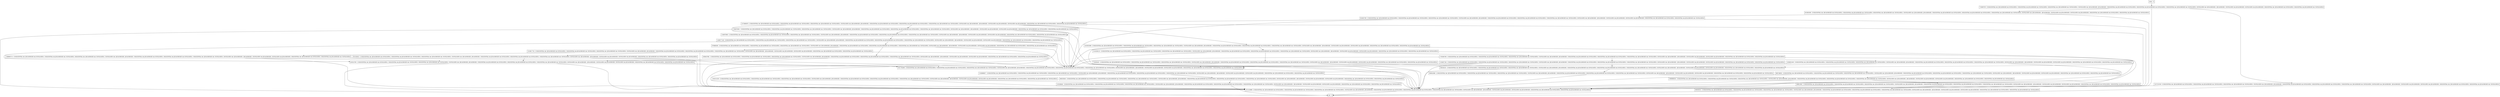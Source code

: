 digraph put {
node [shape=record];
1486693713 [label="1486693713 - [(!SEQUENTIAL && !JECACHESIZE && DUPLICATES), (!SEQUENTIAL && JECACHESIZE && !DUPLICATES), (SEQUENTIAL && !JECACHESIZE && !DUPLICATES), (!DUPLICATES && !JECACHESIZE), JECACHESIZE, (!SEQUENTIAL && JECACHESIZE && DUPLICATES), (SEQUENTIAL && JECACHESIZE && DUPLICATES), (!SEQUENTIAL && !JECACHESIZE && !DUPLICATES), (DUPLICATES && !JECACHESIZE), !JECACHESIZE, (!DUPLICATES && JECACHESIZE), (DUPLICATES && JECACHESIZE), (SEQUENTIAL && !JECACHESIZE && DUPLICATES), (SEQUENTIAL && JECACHESIZE && !DUPLICATES)]"];
1328998927 [label="1328998927 - [(!SEQUENTIAL && !JECACHESIZE && DUPLICATES), (!SEQUENTIAL && JECACHESIZE && !DUPLICATES), (SEQUENTIAL && !JECACHESIZE && !DUPLICATES), (!DUPLICATES && !JECACHESIZE), JECACHESIZE, (!SEQUENTIAL && JECACHESIZE && DUPLICATES), (SEQUENTIAL && JECACHESIZE && DUPLICATES), (!SEQUENTIAL && !JECACHESIZE && !DUPLICATES), (DUPLICATES && !JECACHESIZE), !JECACHESIZE, (!DUPLICATES && JECACHESIZE), (DUPLICATES && JECACHESIZE), (SEQUENTIAL && !JECACHESIZE && DUPLICATES), (SEQUENTIAL && JECACHESIZE && !DUPLICATES)]"];
949042690 [label="949042690 - [(!SEQUENTIAL && !JECACHESIZE && DUPLICATES), (!SEQUENTIAL && JECACHESIZE && !DUPLICATES), (SEQUENTIAL && !JECACHESIZE && !DUPLICATES), (!DUPLICATES && !JECACHESIZE), JECACHESIZE, (!SEQUENTIAL && JECACHESIZE && DUPLICATES), (SEQUENTIAL && JECACHESIZE && DUPLICATES), (!SEQUENTIAL && !JECACHESIZE && !DUPLICATES), (DUPLICATES && !JECACHESIZE), !JECACHESIZE, (!DUPLICATES && JECACHESIZE), (DUPLICATES && JECACHESIZE), (SEQUENTIAL && !JECACHESIZE && DUPLICATES), (SEQUENTIAL && JECACHESIZE && !DUPLICATES)]"];
696749659 [label="696749659 - [(!SEQUENTIAL && !JECACHESIZE && DUPLICATES), (!SEQUENTIAL && JECACHESIZE && !DUPLICATES), (SEQUENTIAL && !JECACHESIZE && !DUPLICATES), (!DUPLICATES && !JECACHESIZE), JECACHESIZE, (!SEQUENTIAL && JECACHESIZE && DUPLICATES), (SEQUENTIAL && JECACHESIZE && DUPLICATES), (!SEQUENTIAL && !JECACHESIZE && !DUPLICATES), (DUPLICATES && !JECACHESIZE), !JECACHESIZE, (!DUPLICATES && JECACHESIZE), (DUPLICATES && JECACHESIZE), (SEQUENTIAL && !JECACHESIZE && DUPLICATES), (SEQUENTIAL && JECACHESIZE && !DUPLICATES)]"];
2142038123 [label="2142038123 - [(!SEQUENTIAL && !JECACHESIZE && DUPLICATES), (!SEQUENTIAL && JECACHESIZE && !DUPLICATES), (SEQUENTIAL && !JECACHESIZE && !DUPLICATES), (!DUPLICATES && !JECACHESIZE), JECACHESIZE, (!SEQUENTIAL && JECACHESIZE && DUPLICATES), (SEQUENTIAL && JECACHESIZE && DUPLICATES), (!SEQUENTIAL && !JECACHESIZE && !DUPLICATES), (DUPLICATES && !JECACHESIZE), !JECACHESIZE, (!DUPLICATES && JECACHESIZE), (DUPLICATES && JECACHESIZE), (SEQUENTIAL && !JECACHESIZE && DUPLICATES), (SEQUENTIAL && JECACHESIZE && !DUPLICATES)]"];
1575690676 [label="1575690676 - [(!SEQUENTIAL && !JECACHESIZE && DUPLICATES), (!SEQUENTIAL && JECACHESIZE && !DUPLICATES), (SEQUENTIAL && !JECACHESIZE && !DUPLICATES), (!DUPLICATES && !JECACHESIZE), JECACHESIZE, (!SEQUENTIAL && JECACHESIZE && DUPLICATES), (SEQUENTIAL && JECACHESIZE && DUPLICATES), (!SEQUENTIAL && !JECACHESIZE && !DUPLICATES), (DUPLICATES && !JECACHESIZE), !JECACHESIZE, (!DUPLICATES && JECACHESIZE), (DUPLICATES && JECACHESIZE), (SEQUENTIAL && !JECACHESIZE && DUPLICATES), (SEQUENTIAL && JECACHESIZE && !DUPLICATES)]"];
923083390 [label="923083390 - [(!SEQUENTIAL && !JECACHESIZE && DUPLICATES), (!SEQUENTIAL && JECACHESIZE && !DUPLICATES), (SEQUENTIAL && !JECACHESIZE && !DUPLICATES), (!DUPLICATES && !JECACHESIZE), JECACHESIZE, (!SEQUENTIAL && JECACHESIZE && DUPLICATES), (SEQUENTIAL && JECACHESIZE && DUPLICATES), (!SEQUENTIAL && !JECACHESIZE && !DUPLICATES), (DUPLICATES && !JECACHESIZE), !JECACHESIZE, (!DUPLICATES && JECACHESIZE), (DUPLICATES && JECACHESIZE), (SEQUENTIAL && !JECACHESIZE && DUPLICATES), (SEQUENTIAL && JECACHESIZE && !DUPLICATES)]"];
1009447661 [label="1009447661 - [(!SEQUENTIAL && !JECACHESIZE && DUPLICATES), (!SEQUENTIAL && JECACHESIZE && !DUPLICATES), (SEQUENTIAL && !JECACHESIZE && !DUPLICATES), (!DUPLICATES && !JECACHESIZE), JECACHESIZE, (!SEQUENTIAL && JECACHESIZE && DUPLICATES), (SEQUENTIAL && JECACHESIZE && DUPLICATES), (!SEQUENTIAL && !JECACHESIZE && !DUPLICATES), (DUPLICATES && !JECACHESIZE), !JECACHESIZE, (!DUPLICATES && JECACHESIZE), (DUPLICATES && JECACHESIZE), (SEQUENTIAL && !JECACHESIZE && DUPLICATES), (SEQUENTIAL && JECACHESIZE && !DUPLICATES)]"];
723697678 [label="723697678 - [(!SEQUENTIAL && !JECACHESIZE && DUPLICATES), (!SEQUENTIAL && JECACHESIZE && !DUPLICATES), (SEQUENTIAL && !JECACHESIZE && !DUPLICATES), (!DUPLICATES && !JECACHESIZE), JECACHESIZE, (!SEQUENTIAL && JECACHESIZE && DUPLICATES), (SEQUENTIAL && JECACHESIZE && DUPLICATES), (!SEQUENTIAL && !JECACHESIZE && !DUPLICATES), (DUPLICATES && !JECACHESIZE), !JECACHESIZE, (!DUPLICATES && JECACHESIZE), (DUPLICATES && JECACHESIZE), (SEQUENTIAL && !JECACHESIZE && DUPLICATES), (SEQUENTIAL && JECACHESIZE && !DUPLICATES)]"];
339326225 [label="339326225 - [(!SEQUENTIAL && !JECACHESIZE && DUPLICATES), (!SEQUENTIAL && JECACHESIZE && !DUPLICATES), (SEQUENTIAL && !JECACHESIZE && !DUPLICATES), (!DUPLICATES && !JECACHESIZE), JECACHESIZE, (!SEQUENTIAL && JECACHESIZE && DUPLICATES), (SEQUENTIAL && JECACHESIZE && DUPLICATES), (!SEQUENTIAL && !JECACHESIZE && !DUPLICATES), (DUPLICATES && !JECACHESIZE), !JECACHESIZE, (!DUPLICATES && JECACHESIZE), (DUPLICATES && JECACHESIZE), (SEQUENTIAL && !JECACHESIZE && DUPLICATES), (SEQUENTIAL && JECACHESIZE && !DUPLICATES)]"];
260876381 [label="260876381 - [(!SEQUENTIAL && !JECACHESIZE && DUPLICATES), (!SEQUENTIAL && JECACHESIZE && !DUPLICATES), (SEQUENTIAL && !JECACHESIZE && !DUPLICATES), (!DUPLICATES && !JECACHESIZE), JECACHESIZE, (!SEQUENTIAL && JECACHESIZE && DUPLICATES), (SEQUENTIAL && JECACHESIZE && DUPLICATES), (!SEQUENTIAL && !JECACHESIZE && !DUPLICATES), (DUPLICATES && !JECACHESIZE), !JECACHESIZE, (!DUPLICATES && JECACHESIZE), (DUPLICATES && JECACHESIZE), (SEQUENTIAL && !JECACHESIZE && DUPLICATES), (SEQUENTIAL && JECACHESIZE && !DUPLICATES)]"];
851026015 [label="851026015 - [(!SEQUENTIAL && !JECACHESIZE && DUPLICATES), (!SEQUENTIAL && JECACHESIZE && !DUPLICATES), (SEQUENTIAL && !JECACHESIZE && !DUPLICATES), (!DUPLICATES && !JECACHESIZE), JECACHESIZE, (!SEQUENTIAL && JECACHESIZE && DUPLICATES), (SEQUENTIAL && JECACHESIZE && DUPLICATES), (!SEQUENTIAL && !JECACHESIZE && !DUPLICATES), (DUPLICATES && !JECACHESIZE), !JECACHESIZE, (!DUPLICATES && JECACHESIZE), (DUPLICATES && JECACHESIZE), (SEQUENTIAL && !JECACHESIZE && DUPLICATES), (SEQUENTIAL && JECACHESIZE && !DUPLICATES)]"];
1455955099 [label="1455955099 - [(!SEQUENTIAL && !JECACHESIZE && DUPLICATES), (!SEQUENTIAL && JECACHESIZE && !DUPLICATES), (SEQUENTIAL && !JECACHESIZE && !DUPLICATES), (!DUPLICATES && !JECACHESIZE), JECACHESIZE, (!SEQUENTIAL && JECACHESIZE && DUPLICATES), (SEQUENTIAL && JECACHESIZE && DUPLICATES), (!SEQUENTIAL && !JECACHESIZE && !DUPLICATES), (DUPLICATES && !JECACHESIZE), !JECACHESIZE, (!DUPLICATES && JECACHESIZE), (DUPLICATES && JECACHESIZE), (SEQUENTIAL && !JECACHESIZE && DUPLICATES), (SEQUENTIAL && JECACHESIZE && !DUPLICATES)]"];
724030432 [label="724030432 - [(!SEQUENTIAL && !JECACHESIZE && DUPLICATES), (!SEQUENTIAL && JECACHESIZE && !DUPLICATES), (SEQUENTIAL && !JECACHESIZE && !DUPLICATES), (!DUPLICATES && !JECACHESIZE), JECACHESIZE, (!SEQUENTIAL && JECACHESIZE && DUPLICATES), (SEQUENTIAL && JECACHESIZE && DUPLICATES), (!SEQUENTIAL && !JECACHESIZE && !DUPLICATES), (DUPLICATES && !JECACHESIZE), !JECACHESIZE, (!DUPLICATES && JECACHESIZE), (DUPLICATES && JECACHESIZE), (SEQUENTIAL && !JECACHESIZE && DUPLICATES), (SEQUENTIAL && JECACHESIZE && !DUPLICATES)]"];
618510765 [label="618510765 - [(!SEQUENTIAL && !JECACHESIZE && DUPLICATES), (!SEQUENTIAL && JECACHESIZE && !DUPLICATES), (SEQUENTIAL && !JECACHESIZE && !DUPLICATES), (!DUPLICATES && !JECACHESIZE), JECACHESIZE, (!SEQUENTIAL && JECACHESIZE && DUPLICATES), (SEQUENTIAL && JECACHESIZE && DUPLICATES), (!SEQUENTIAL && !JECACHESIZE && !DUPLICATES), (DUPLICATES && !JECACHESIZE), !JECACHESIZE, (!DUPLICATES && JECACHESIZE), (DUPLICATES && JECACHESIZE), (SEQUENTIAL && !JECACHESIZE && DUPLICATES), (SEQUENTIAL && JECACHESIZE && !DUPLICATES)]"];
1043214255 [label="1043214255 - [(!SEQUENTIAL && !JECACHESIZE && DUPLICATES), (!SEQUENTIAL && JECACHESIZE && !DUPLICATES), (SEQUENTIAL && !JECACHESIZE && !DUPLICATES), (!DUPLICATES && !JECACHESIZE), JECACHESIZE, (!SEQUENTIAL && JECACHESIZE && DUPLICATES), (SEQUENTIAL && JECACHESIZE && DUPLICATES), (!SEQUENTIAL && !JECACHESIZE && !DUPLICATES), (DUPLICATES && !JECACHESIZE), !JECACHESIZE, (!DUPLICATES && JECACHESIZE), (DUPLICATES && JECACHESIZE), (SEQUENTIAL && !JECACHESIZE && DUPLICATES), (SEQUENTIAL && JECACHESIZE && !DUPLICATES)]"];
395050312 [label="395050312 - [(!SEQUENTIAL && !JECACHESIZE && DUPLICATES), (!SEQUENTIAL && JECACHESIZE && !DUPLICATES), (SEQUENTIAL && !JECACHESIZE && !DUPLICATES), (!DUPLICATES && !JECACHESIZE), JECACHESIZE, (!SEQUENTIAL && JECACHESIZE && DUPLICATES), (SEQUENTIAL && JECACHESIZE && DUPLICATES), (!SEQUENTIAL && !JECACHESIZE && !DUPLICATES), (DUPLICATES && !JECACHESIZE), !JECACHESIZE, (!DUPLICATES && JECACHESIZE), (DUPLICATES && JECACHESIZE), (SEQUENTIAL && !JECACHESIZE && DUPLICATES), (SEQUENTIAL && JECACHESIZE && !DUPLICATES)]"];
1246079655 [label="1246079655 - [(!SEQUENTIAL && !JECACHESIZE && DUPLICATES), (!SEQUENTIAL && JECACHESIZE && !DUPLICATES), (SEQUENTIAL && !JECACHESIZE && !DUPLICATES), (!DUPLICATES && !JECACHESIZE), JECACHESIZE, (!SEQUENTIAL && JECACHESIZE && DUPLICATES), (SEQUENTIAL && JECACHESIZE && DUPLICATES), (!SEQUENTIAL && !JECACHESIZE && !DUPLICATES), (DUPLICATES && !JECACHESIZE), !JECACHESIZE, (!DUPLICATES && JECACHESIZE), (DUPLICATES && JECACHESIZE), (SEQUENTIAL && !JECACHESIZE && DUPLICATES), (SEQUENTIAL && JECACHESIZE && !DUPLICATES)]"];
624933706 [label="624933706 - [(!SEQUENTIAL && !JECACHESIZE && DUPLICATES), (!SEQUENTIAL && JECACHESIZE && !DUPLICATES), (SEQUENTIAL && !JECACHESIZE && !DUPLICATES), (!DUPLICATES && !JECACHESIZE), JECACHESIZE, (!SEQUENTIAL && JECACHESIZE && DUPLICATES), (SEQUENTIAL && JECACHESIZE && DUPLICATES), (!SEQUENTIAL && !JECACHESIZE && !DUPLICATES), (DUPLICATES && !JECACHESIZE), !JECACHESIZE, (!DUPLICATES && JECACHESIZE), (DUPLICATES && JECACHESIZE), (SEQUENTIAL && !JECACHESIZE && DUPLICATES), (SEQUENTIAL && JECACHESIZE && !DUPLICATES)]"];
1759280780 [label="1759280780 - [(!SEQUENTIAL && !JECACHESIZE && DUPLICATES), (!SEQUENTIAL && JECACHESIZE && !DUPLICATES), (SEQUENTIAL && !JECACHESIZE && !DUPLICATES), (!DUPLICATES && !JECACHESIZE), JECACHESIZE, (!SEQUENTIAL && JECACHESIZE && DUPLICATES), (SEQUENTIAL && JECACHESIZE && DUPLICATES), (!SEQUENTIAL && !JECACHESIZE && !DUPLICATES), (DUPLICATES && !JECACHESIZE), !JECACHESIZE, (!DUPLICATES && JECACHESIZE), (DUPLICATES && JECACHESIZE), (SEQUENTIAL && !JECACHESIZE && DUPLICATES), (SEQUENTIAL && JECACHESIZE && !DUPLICATES)]"];
1439577149 [label="1439577149 - [(!SEQUENTIAL && !JECACHESIZE && DUPLICATES), (!SEQUENTIAL && JECACHESIZE && !DUPLICATES), (SEQUENTIAL && !JECACHESIZE && !DUPLICATES), (!DUPLICATES && !JECACHESIZE), JECACHESIZE, (!SEQUENTIAL && JECACHESIZE && DUPLICATES), (SEQUENTIAL && JECACHESIZE && DUPLICATES), (!SEQUENTIAL && !JECACHESIZE && !DUPLICATES), (DUPLICATES && !JECACHESIZE), !JECACHESIZE, (!DUPLICATES && JECACHESIZE), (DUPLICATES && JECACHESIZE), (SEQUENTIAL && !JECACHESIZE && DUPLICATES), (SEQUENTIAL && JECACHESIZE && !DUPLICATES)]"];
978680395 [label="978680395 - [(!SEQUENTIAL && !JECACHESIZE && DUPLICATES), (!SEQUENTIAL && JECACHESIZE && !DUPLICATES), (SEQUENTIAL && !JECACHESIZE && !DUPLICATES), (!DUPLICATES && !JECACHESIZE), JECACHESIZE, (!SEQUENTIAL && JECACHESIZE && DUPLICATES), (SEQUENTIAL && JECACHESIZE && DUPLICATES), (!SEQUENTIAL && !JECACHESIZE && !DUPLICATES), (DUPLICATES && !JECACHESIZE), !JECACHESIZE, (!DUPLICATES && JECACHESIZE), (DUPLICATES && JECACHESIZE), (SEQUENTIAL && !JECACHESIZE && DUPLICATES), (SEQUENTIAL && JECACHESIZE && !DUPLICATES)]"];
entry [label="entry - []"];
exit [label="exit - []"];
1908996204 [label="1908996204 - [(!SEQUENTIAL && !JECACHESIZE && DUPLICATES), (!SEQUENTIAL && JECACHESIZE && !DUPLICATES), (SEQUENTIAL && !JECACHESIZE && !DUPLICATES), (!DUPLICATES && !JECACHESIZE), JECACHESIZE, (!SEQUENTIAL && JECACHESIZE && DUPLICATES), (SEQUENTIAL && JECACHESIZE && DUPLICATES), (!SEQUENTIAL && !JECACHESIZE && !DUPLICATES), (DUPLICATES && !JECACHESIZE), !JECACHESIZE, (!DUPLICATES && JECACHESIZE), (DUPLICATES && JECACHESIZE), (SEQUENTIAL && !JECACHESIZE && DUPLICATES), (SEQUENTIAL && JECACHESIZE && !DUPLICATES)]"];
2139407164 [label="2139407164 - [(!SEQUENTIAL && !JECACHESIZE && DUPLICATES), (!SEQUENTIAL && JECACHESIZE && !DUPLICATES), (SEQUENTIAL && !JECACHESIZE && !DUPLICATES), (!DUPLICATES && !JECACHESIZE), JECACHESIZE, (!SEQUENTIAL && JECACHESIZE && DUPLICATES), (SEQUENTIAL && JECACHESIZE && DUPLICATES), (!SEQUENTIAL && !JECACHESIZE && !DUPLICATES), (DUPLICATES && !JECACHESIZE), !JECACHESIZE, (!DUPLICATES && JECACHESIZE), (DUPLICATES && JECACHESIZE), (SEQUENTIAL && !JECACHESIZE && DUPLICATES), (SEQUENTIAL && JECACHESIZE && !DUPLICATES)]"];
1811764369 [label="1811764369 - [(!SEQUENTIAL && !JECACHESIZE && DUPLICATES), (!SEQUENTIAL && JECACHESIZE && !DUPLICATES), (SEQUENTIAL && !JECACHESIZE && !DUPLICATES), (!DUPLICATES && !JECACHESIZE), JECACHESIZE, (!SEQUENTIAL && JECACHESIZE && DUPLICATES), (SEQUENTIAL && JECACHESIZE && DUPLICATES), (!SEQUENTIAL && !JECACHESIZE && !DUPLICATES), (DUPLICATES && !JECACHESIZE), !JECACHESIZE, (!DUPLICATES && JECACHESIZE), (DUPLICATES && JECACHESIZE), (SEQUENTIAL && !JECACHESIZE && DUPLICATES), (SEQUENTIAL && JECACHESIZE && !DUPLICATES)]"];
268329340 [label="268329340 - [(!SEQUENTIAL && !JECACHESIZE && DUPLICATES), (!SEQUENTIAL && JECACHESIZE && !DUPLICATES), (SEQUENTIAL && !JECACHESIZE && !DUPLICATES), (!DUPLICATES && !JECACHESIZE), JECACHESIZE, (!SEQUENTIAL && JECACHESIZE && DUPLICATES), (SEQUENTIAL && JECACHESIZE && DUPLICATES), (!SEQUENTIAL && !JECACHESIZE && !DUPLICATES), (DUPLICATES && !JECACHESIZE), !JECACHESIZE, (!DUPLICATES && JECACHESIZE), (DUPLICATES && JECACHESIZE), (SEQUENTIAL && !JECACHESIZE && DUPLICATES), (SEQUENTIAL && JECACHESIZE && !DUPLICATES)]"];
446615842 [label="446615842 - [(!SEQUENTIAL && !JECACHESIZE && DUPLICATES), (!SEQUENTIAL && JECACHESIZE && !DUPLICATES), (SEQUENTIAL && !JECACHESIZE && !DUPLICATES), (!DUPLICATES && !JECACHESIZE), JECACHESIZE, (!SEQUENTIAL && JECACHESIZE && DUPLICATES), (SEQUENTIAL && JECACHESIZE && DUPLICATES), (!SEQUENTIAL && !JECACHESIZE && !DUPLICATES), (DUPLICATES && !JECACHESIZE), !JECACHESIZE, (!DUPLICATES && JECACHESIZE), (DUPLICATES && JECACHESIZE), (SEQUENTIAL && !JECACHESIZE && DUPLICATES), (SEQUENTIAL && JECACHESIZE && !DUPLICATES)]"];
1321419669 [label="1321419669 - [(!SEQUENTIAL && !JECACHESIZE && DUPLICATES), (!SEQUENTIAL && JECACHESIZE && !DUPLICATES), (SEQUENTIAL && !JECACHESIZE && !DUPLICATES), (!DUPLICATES && !JECACHESIZE), JECACHESIZE, (!SEQUENTIAL && JECACHESIZE && DUPLICATES), (SEQUENTIAL && JECACHESIZE && DUPLICATES), (!SEQUENTIAL && !JECACHESIZE && !DUPLICATES), (DUPLICATES && !JECACHESIZE), !JECACHESIZE, (!DUPLICATES && JECACHESIZE), (DUPLICATES && JECACHESIZE), (SEQUENTIAL && !JECACHESIZE && DUPLICATES), (SEQUENTIAL && JECACHESIZE && !DUPLICATES)]"];
1319617754 [label="1319617754 - [(!SEQUENTIAL && !JECACHESIZE && DUPLICATES), (!SEQUENTIAL && JECACHESIZE && !DUPLICATES), (SEQUENTIAL && !JECACHESIZE && !DUPLICATES), (!DUPLICATES && !JECACHESIZE), JECACHESIZE, (!SEQUENTIAL && JECACHESIZE && DUPLICATES), (SEQUENTIAL && JECACHESIZE && DUPLICATES), (!SEQUENTIAL && !JECACHESIZE && !DUPLICATES), (DUPLICATES && !JECACHESIZE), !JECACHESIZE, (!DUPLICATES && JECACHESIZE), (DUPLICATES && JECACHESIZE), (SEQUENTIAL && !JECACHESIZE && DUPLICATES), (SEQUENTIAL && JECACHESIZE && !DUPLICATES)]"];
1626652436 [label="1626652436 - [(!SEQUENTIAL && !JECACHESIZE && DUPLICATES), (!SEQUENTIAL && JECACHESIZE && !DUPLICATES), (SEQUENTIAL && !JECACHESIZE && !DUPLICATES), (!DUPLICATES && !JECACHESIZE), JECACHESIZE, (!SEQUENTIAL && JECACHESIZE && DUPLICATES), (SEQUENTIAL && JECACHESIZE && DUPLICATES), (!SEQUENTIAL && !JECACHESIZE && !DUPLICATES), (DUPLICATES && !JECACHESIZE), !JECACHESIZE, (!DUPLICATES && JECACHESIZE), (DUPLICATES && JECACHESIZE), (SEQUENTIAL && !JECACHESIZE && DUPLICATES), (SEQUENTIAL && JECACHESIZE && !DUPLICATES)]"];
1327222528 [label="1327222528 - [(!SEQUENTIAL && !JECACHESIZE && DUPLICATES), (!SEQUENTIAL && JECACHESIZE && !DUPLICATES), (SEQUENTIAL && !JECACHESIZE && !DUPLICATES), (!DUPLICATES && !JECACHESIZE), JECACHESIZE, (!SEQUENTIAL && JECACHESIZE && DUPLICATES), (SEQUENTIAL && JECACHESIZE && DUPLICATES), (!SEQUENTIAL && !JECACHESIZE && !DUPLICATES), (DUPLICATES && !JECACHESIZE), !JECACHESIZE, (!DUPLICATES && JECACHESIZE), (DUPLICATES && JECACHESIZE), (SEQUENTIAL && !JECACHESIZE && DUPLICATES), (SEQUENTIAL && JECACHESIZE && !DUPLICATES)]"];
135506846 [label="135506846 - [(!SEQUENTIAL && !JECACHESIZE && DUPLICATES), (!SEQUENTIAL && JECACHESIZE && !DUPLICATES), (SEQUENTIAL && !JECACHESIZE && !DUPLICATES), (!DUPLICATES && !JECACHESIZE), JECACHESIZE, (!SEQUENTIAL && JECACHESIZE && DUPLICATES), (SEQUENTIAL && JECACHESIZE && DUPLICATES), (!SEQUENTIAL && !JECACHESIZE && !DUPLICATES), (DUPLICATES && !JECACHESIZE), !JECACHESIZE, (!DUPLICATES && JECACHESIZE), (DUPLICATES && JECACHESIZE), (SEQUENTIAL && !JECACHESIZE && DUPLICATES), (SEQUENTIAL && JECACHESIZE && !DUPLICATES)]"];
entry;
exit;
1486693713 -> 618510765;
1486693713 -> 1811764369;
1486693713 -> 1321419669;
1328998927 -> 1043214255;
1328998927 -> 268329340;
1328998927 -> 1321419669;
949042690 -> 1908996204;
949042690 -> 1321419669;
696749659 -> 1908996204;
696749659 -> 1321419669;
2142038123 -> 1811764369;
2142038123 -> 1321419669;
2142038123 -> 1759280780;
2142038123 -> 724030432;
1575690676 -> 1246079655;
1575690676 -> 1811764369;
1575690676 -> 1321419669;
1575690676 -> 260876381;
1575690676 -> 1455955099;
923083390 -> 624933706;
923083390 -> 1321419669;
1009447661 -> 618510765;
1009447661 -> 1811764369;
1009447661 -> 1321419669;
723697678 -> 923083390;
723697678 -> 1321419669;
723697678 -> 1327222528;
339326225 -> 949042690;
339326225 -> 696749659;
339326225 -> 1321419669;
260876381 -> exit;
260876381 -> 1246079655;
260876381 -> 1811764369;
260876381 -> 1321419669;
851026015 -> 618510765;
851026015 -> 1811764369;
851026015 -> 1321419669;
1455955099 -> 339326225;
1455955099 -> 1811764369;
1455955099 -> 1321419669;
1455955099 -> 2142038123;
724030432 -> 339326225;
724030432 -> 1811764369;
724030432 -> 1321419669;
618510765 -> exit;
618510765 -> 1811764369;
618510765 -> 1321419669;
1043214255 -> 1321419669;
1043214255 -> 135506846;
395050312 -> exit;
1246079655 -> 1246079655;
1246079655 -> 1811764369;
1246079655 -> 1321419669;
1246079655 -> 1439577149;
624933706 -> 1811764369;
624933706 -> 1321419669;
624933706 -> 1575690676;
1759280780 -> 2139407164;
1759280780 -> 1811764369;
1759280780 -> 1321419669;
1759280780 -> 1626652436;
1439577149 -> 978680395;
1439577149 -> 618510765;
1439577149 -> 1811764369;
1439577149 -> 1321419669;
978680395 -> 1009447661;
978680395 -> 1811764369;
978680395 -> 1321419669;
978680395 -> 1319617754;
entry -> 723697678;
1908996204 -> 446615842;
1908996204 -> 1321419669;
2139407164 -> 339326225;
2139407164 -> 1811764369;
2139407164 -> 1321419669;
1811764369 -> 1328998927;
1811764369 -> 1811764369;
1811764369 -> 1321419669;
268329340 -> 1321419669;
268329340 -> 135506846;
446615842 -> 395050312;
446615842 -> 1321419669;
1321419669 -> exit;
1319617754 -> 1486693713;
1319617754 -> 1811764369;
1319617754 -> 1321419669;
1319617754 -> 851026015;
1626652436 -> 339326225;
1626652436 -> 1811764369;
1626652436 -> 1321419669;
1327222528 -> exit;
1327222528 -> 1321419669;
135506846 -> exit;
135506846 -> 1321419669;
}
